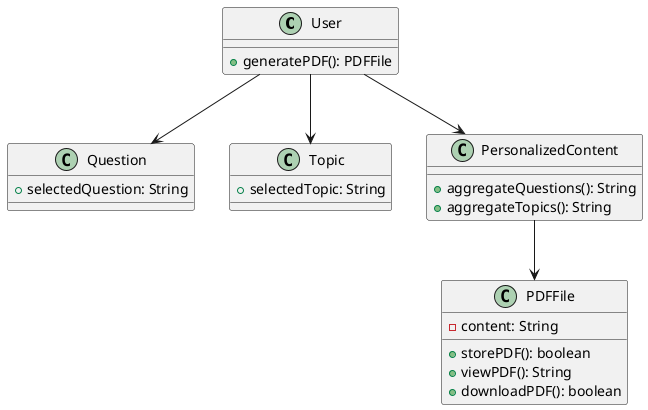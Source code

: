 @startuml
class User {
    +generatePDF(): PDFFile
}

class Question {
    +selectedQuestion: String
}

class Topic {
    +selectedTopic: String
}

class PDFFile {
    -content: String
    +storePDF(): boolean
    +viewPDF(): String
    +downloadPDF(): boolean
}

class PersonalizedContent {
    +aggregateQuestions(): String 
    +aggregateTopics(): String
}

User --> Question
User --> Topic
User --> PersonalizedContent
PersonalizedContent --> PDFFile
@enduml
